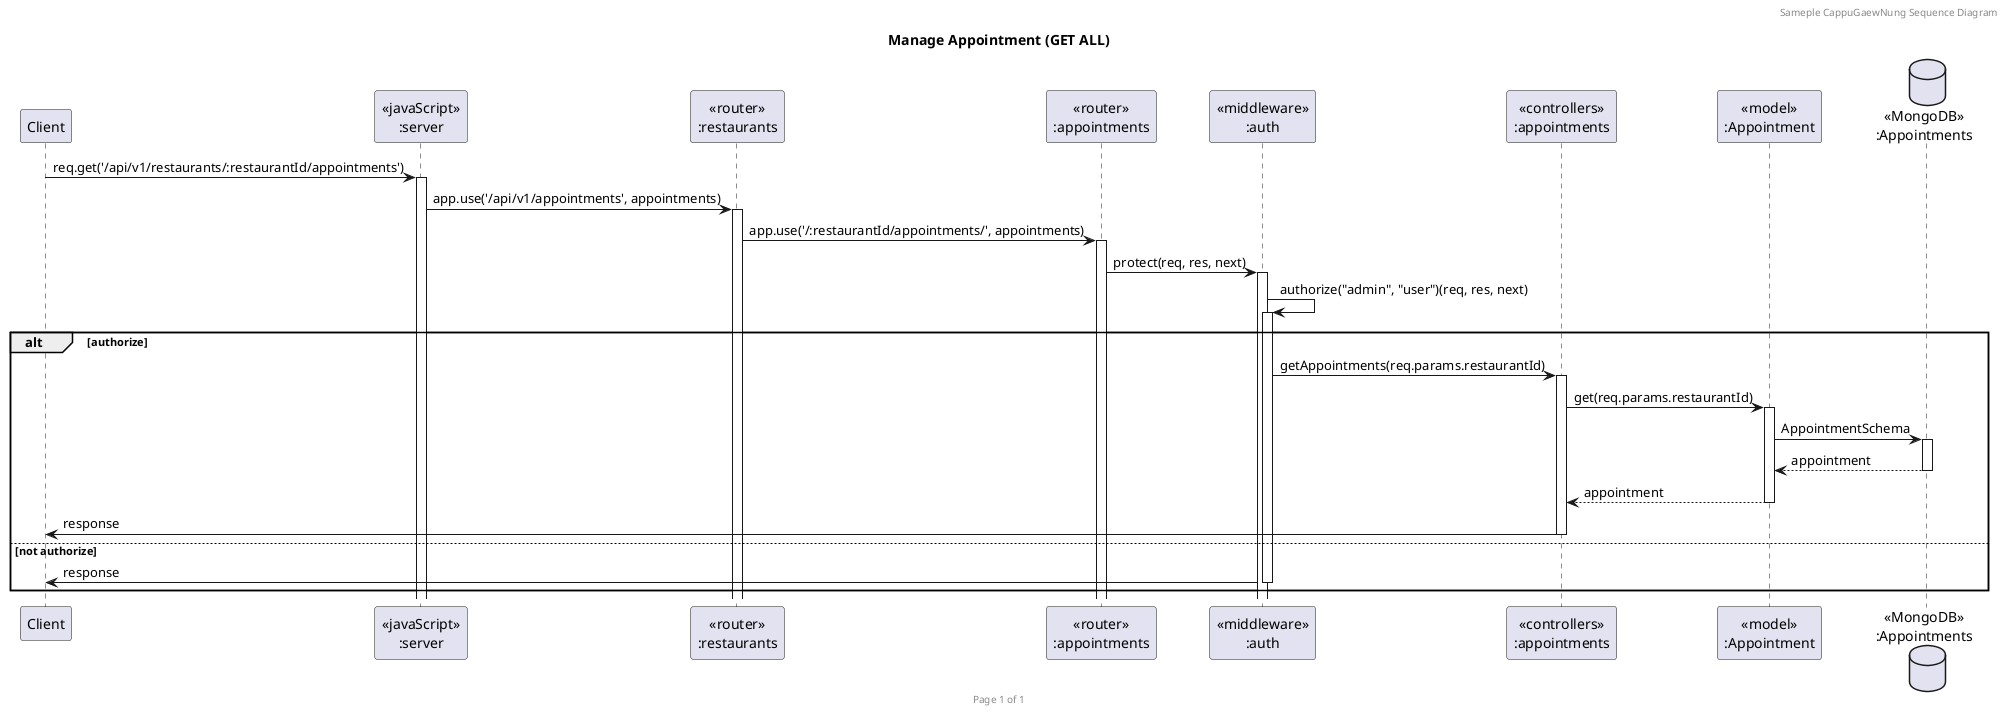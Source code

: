 @startuml ManageAppointmentGetAll

header Sameple CappuGaewNung Sequence Diagram
footer Page %page% of %lastpage%
title "Manage Appointment (GET ALL)"

participant "Client" as client
participant "<<javaScript>>\n:server" as server
participant "<<router>>\n:restaurants" as routerRestaurants
participant "<<router>>\n:appointments" as routerAppointments
participant "<<middleware>>\n:auth" as middleware
participant "<<controllers>>\n:appointments" as controllersAppointments
participant "<<model>>\n:Appointment" as modelAppointment
database "<<MongoDB>>\n:Appointments" as AppointmentsDatabase

client->server ++:req.get('/api/v1/restaurants/:restaurantId/appointments')
server->routerRestaurants ++:app.use('/api/v1/appointments', appointments)
routerRestaurants->routerAppointments ++:app.use('/:restaurantId/appointments/', appointments)
routerAppointments->middleware ++:protect(req, res, next)
middleware->middleware ++:authorize("admin", "user")(req, res, next)

alt authorize 
    middleware->controllersAppointments ++:getAppointments(req.params.restaurantId)
    controllersAppointments->modelAppointment ++:get(req.params.restaurantId)
    modelAppointment ->AppointmentsDatabase ++: AppointmentSchema
    AppointmentsDatabase --> modelAppointment --: appointment
    controllersAppointments <-- modelAppointment --:appointment
    controllersAppointments->client --:response

else not authorize
    middleware->client --:response
end

@enduml
